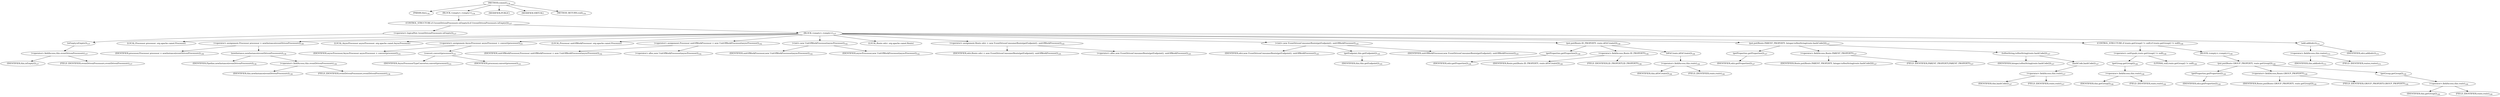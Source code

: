 digraph "commit" {  
"357" [label = <(METHOD,commit)<SUB>134</SUB>> ]
"24" [label = <(PARAM,this)<SUB>134</SUB>> ]
"358" [label = <(BLOCK,&lt;empty&gt;,&lt;empty&gt;)<SUB>134</SUB>> ]
"359" [label = <(CONTROL_STRUCTURE,if (!eventDrivenProcessors.isEmpty()),if (!eventDrivenProcessors.isEmpty()))<SUB>137</SUB>> ]
"360" [label = <(&lt;operator&gt;.logicalNot,!eventDrivenProcessors.isEmpty())<SUB>137</SUB>> ]
"361" [label = <(isEmpty,isEmpty())<SUB>137</SUB>> ]
"362" [label = <(&lt;operator&gt;.fieldAccess,this.eventDrivenProcessors)<SUB>137</SUB>> ]
"363" [label = <(IDENTIFIER,this,isEmpty())<SUB>137</SUB>> ]
"364" [label = <(FIELD_IDENTIFIER,eventDrivenProcessors,eventDrivenProcessors)<SUB>137</SUB>> ]
"365" [label = <(BLOCK,&lt;empty&gt;,&lt;empty&gt;)<SUB>137</SUB>> ]
"366" [label = <(LOCAL,Processor processor: org.apache.camel.Processor)> ]
"367" [label = <(&lt;operator&gt;.assignment,Processor processor = newInstance(eventDrivenProcessors))<SUB>138</SUB>> ]
"368" [label = <(IDENTIFIER,processor,Processor processor = newInstance(eventDrivenProcessors))<SUB>138</SUB>> ]
"369" [label = <(newInstance,newInstance(eventDrivenProcessors))<SUB>138</SUB>> ]
"370" [label = <(IDENTIFIER,Pipeline,newInstance(eventDrivenProcessors))<SUB>138</SUB>> ]
"371" [label = <(&lt;operator&gt;.fieldAccess,this.eventDrivenProcessors)<SUB>138</SUB>> ]
"372" [label = <(IDENTIFIER,this,newInstance(eventDrivenProcessors))<SUB>138</SUB>> ]
"373" [label = <(FIELD_IDENTIFIER,eventDrivenProcessors,eventDrivenProcessors)<SUB>138</SUB>> ]
"374" [label = <(LOCAL,AsyncProcessor asyncProcessor: org.apache.camel.AsyncProcessor)> ]
"375" [label = <(&lt;operator&gt;.assignment,AsyncProcessor asyncProcessor = convert(processor))<SUB>141</SUB>> ]
"376" [label = <(IDENTIFIER,asyncProcessor,AsyncProcessor asyncProcessor = convert(processor))<SUB>141</SUB>> ]
"377" [label = <(convert,convert(processor))<SUB>141</SUB>> ]
"378" [label = <(IDENTIFIER,AsyncProcessorTypeConverter,convert(processor))<SUB>141</SUB>> ]
"379" [label = <(IDENTIFIER,processor,convert(processor))<SUB>141</SUB>> ]
"22" [label = <(LOCAL,Processor unitOfWorkProcessor: org.apache.camel.Processor)> ]
"380" [label = <(&lt;operator&gt;.assignment,Processor unitOfWorkProcessor = new UnitOfWorkProcessor(asyncProcessor))<SUB>142</SUB>> ]
"381" [label = <(IDENTIFIER,unitOfWorkProcessor,Processor unitOfWorkProcessor = new UnitOfWorkProcessor(asyncProcessor))<SUB>142</SUB>> ]
"382" [label = <(&lt;operator&gt;.alloc,new UnitOfWorkProcessor(asyncProcessor))<SUB>142</SUB>> ]
"383" [label = <(&lt;init&gt;,new UnitOfWorkProcessor(asyncProcessor))<SUB>142</SUB>> ]
"21" [label = <(IDENTIFIER,unitOfWorkProcessor,new UnitOfWorkProcessor(asyncProcessor))<SUB>142</SUB>> ]
"384" [label = <(IDENTIFIER,asyncProcessor,new UnitOfWorkProcessor(asyncProcessor))<SUB>142</SUB>> ]
"26" [label = <(LOCAL,Route edcr: org.apache.camel.Route)> ]
"385" [label = <(&lt;operator&gt;.assignment,Route edcr = new EventDrivenConsumerRoute(getEndpoint(), unitOfWorkProcessor))<SUB>145</SUB>> ]
"386" [label = <(IDENTIFIER,edcr,Route edcr = new EventDrivenConsumerRoute(getEndpoint(), unitOfWorkProcessor))<SUB>145</SUB>> ]
"387" [label = <(&lt;operator&gt;.alloc,new EventDrivenConsumerRoute(getEndpoint(), unitOfWorkProcessor))<SUB>145</SUB>> ]
"388" [label = <(&lt;init&gt;,new EventDrivenConsumerRoute(getEndpoint(), unitOfWorkProcessor))<SUB>145</SUB>> ]
"25" [label = <(IDENTIFIER,edcr,new EventDrivenConsumerRoute(getEndpoint(), unitOfWorkProcessor))<SUB>145</SUB>> ]
"389" [label = <(getEndpoint,this.getEndpoint())<SUB>145</SUB>> ]
"23" [label = <(IDENTIFIER,this,this.getEndpoint())<SUB>145</SUB>> ]
"390" [label = <(IDENTIFIER,unitOfWorkProcessor,new EventDrivenConsumerRoute(getEndpoint(), unitOfWorkProcessor))<SUB>145</SUB>> ]
"391" [label = <(put,put(Route.ID_PROPERTY, route.idOrCreate()))<SUB>146</SUB>> ]
"392" [label = <(getProperties,getProperties())<SUB>146</SUB>> ]
"393" [label = <(IDENTIFIER,edcr,getProperties())<SUB>146</SUB>> ]
"394" [label = <(&lt;operator&gt;.fieldAccess,Route.ID_PROPERTY)<SUB>146</SUB>> ]
"395" [label = <(IDENTIFIER,Route,put(Route.ID_PROPERTY, route.idOrCreate()))<SUB>146</SUB>> ]
"396" [label = <(FIELD_IDENTIFIER,ID_PROPERTY,ID_PROPERTY)<SUB>146</SUB>> ]
"397" [label = <(idOrCreate,idOrCreate())<SUB>146</SUB>> ]
"398" [label = <(&lt;operator&gt;.fieldAccess,this.route)<SUB>146</SUB>> ]
"399" [label = <(IDENTIFIER,this,idOrCreate())<SUB>146</SUB>> ]
"400" [label = <(FIELD_IDENTIFIER,route,route)<SUB>146</SUB>> ]
"401" [label = <(put,put(Route.PARENT_PROPERTY, Integer.toHexString(route.hashCode())))<SUB>147</SUB>> ]
"402" [label = <(getProperties,getProperties())<SUB>147</SUB>> ]
"403" [label = <(IDENTIFIER,edcr,getProperties())<SUB>147</SUB>> ]
"404" [label = <(&lt;operator&gt;.fieldAccess,Route.PARENT_PROPERTY)<SUB>147</SUB>> ]
"405" [label = <(IDENTIFIER,Route,put(Route.PARENT_PROPERTY, Integer.toHexString(route.hashCode())))<SUB>147</SUB>> ]
"406" [label = <(FIELD_IDENTIFIER,PARENT_PROPERTY,PARENT_PROPERTY)<SUB>147</SUB>> ]
"407" [label = <(toHexString,toHexString(route.hashCode()))<SUB>147</SUB>> ]
"408" [label = <(IDENTIFIER,Integer,toHexString(route.hashCode()))<SUB>147</SUB>> ]
"409" [label = <(hashCode,hashCode())<SUB>147</SUB>> ]
"410" [label = <(&lt;operator&gt;.fieldAccess,this.route)<SUB>147</SUB>> ]
"411" [label = <(IDENTIFIER,this,hashCode())<SUB>147</SUB>> ]
"412" [label = <(FIELD_IDENTIFIER,route,route)<SUB>147</SUB>> ]
"413" [label = <(CONTROL_STRUCTURE,if (route.getGroup() != null),if (route.getGroup() != null))<SUB>148</SUB>> ]
"414" [label = <(&lt;operator&gt;.notEquals,route.getGroup() != null)<SUB>148</SUB>> ]
"415" [label = <(getGroup,getGroup())<SUB>148</SUB>> ]
"416" [label = <(&lt;operator&gt;.fieldAccess,this.route)<SUB>148</SUB>> ]
"417" [label = <(IDENTIFIER,this,getGroup())<SUB>148</SUB>> ]
"418" [label = <(FIELD_IDENTIFIER,route,route)<SUB>148</SUB>> ]
"419" [label = <(LITERAL,null,route.getGroup() != null)<SUB>148</SUB>> ]
"420" [label = <(BLOCK,&lt;empty&gt;,&lt;empty&gt;)<SUB>148</SUB>> ]
"421" [label = <(put,put(Route.GROUP_PROPERTY, route.getGroup()))<SUB>149</SUB>> ]
"422" [label = <(getProperties,getProperties())<SUB>149</SUB>> ]
"423" [label = <(IDENTIFIER,edcr,getProperties())<SUB>149</SUB>> ]
"424" [label = <(&lt;operator&gt;.fieldAccess,Route.GROUP_PROPERTY)<SUB>149</SUB>> ]
"425" [label = <(IDENTIFIER,Route,put(Route.GROUP_PROPERTY, route.getGroup()))<SUB>149</SUB>> ]
"426" [label = <(FIELD_IDENTIFIER,GROUP_PROPERTY,GROUP_PROPERTY)<SUB>149</SUB>> ]
"427" [label = <(getGroup,getGroup())<SUB>149</SUB>> ]
"428" [label = <(&lt;operator&gt;.fieldAccess,this.route)<SUB>149</SUB>> ]
"429" [label = <(IDENTIFIER,this,getGroup())<SUB>149</SUB>> ]
"430" [label = <(FIELD_IDENTIFIER,route,route)<SUB>149</SUB>> ]
"431" [label = <(add,add(edcr))<SUB>151</SUB>> ]
"432" [label = <(&lt;operator&gt;.fieldAccess,this.routes)<SUB>151</SUB>> ]
"433" [label = <(IDENTIFIER,this,add(edcr))<SUB>151</SUB>> ]
"434" [label = <(FIELD_IDENTIFIER,routes,routes)<SUB>151</SUB>> ]
"435" [label = <(IDENTIFIER,edcr,add(edcr))<SUB>151</SUB>> ]
"436" [label = <(MODIFIER,PUBLIC)> ]
"437" [label = <(MODIFIER,VIRTUAL)> ]
"438" [label = <(METHOD_RETURN,void)<SUB>134</SUB>> ]
  "357" -> "24" 
  "357" -> "358" 
  "357" -> "436" 
  "357" -> "437" 
  "357" -> "438" 
  "358" -> "359" 
  "359" -> "360" 
  "359" -> "365" 
  "360" -> "361" 
  "361" -> "362" 
  "362" -> "363" 
  "362" -> "364" 
  "365" -> "366" 
  "365" -> "367" 
  "365" -> "374" 
  "365" -> "375" 
  "365" -> "22" 
  "365" -> "380" 
  "365" -> "383" 
  "365" -> "26" 
  "365" -> "385" 
  "365" -> "388" 
  "365" -> "391" 
  "365" -> "401" 
  "365" -> "413" 
  "365" -> "431" 
  "367" -> "368" 
  "367" -> "369" 
  "369" -> "370" 
  "369" -> "371" 
  "371" -> "372" 
  "371" -> "373" 
  "375" -> "376" 
  "375" -> "377" 
  "377" -> "378" 
  "377" -> "379" 
  "380" -> "381" 
  "380" -> "382" 
  "383" -> "21" 
  "383" -> "384" 
  "385" -> "386" 
  "385" -> "387" 
  "388" -> "25" 
  "388" -> "389" 
  "388" -> "390" 
  "389" -> "23" 
  "391" -> "392" 
  "391" -> "394" 
  "391" -> "397" 
  "392" -> "393" 
  "394" -> "395" 
  "394" -> "396" 
  "397" -> "398" 
  "398" -> "399" 
  "398" -> "400" 
  "401" -> "402" 
  "401" -> "404" 
  "401" -> "407" 
  "402" -> "403" 
  "404" -> "405" 
  "404" -> "406" 
  "407" -> "408" 
  "407" -> "409" 
  "409" -> "410" 
  "410" -> "411" 
  "410" -> "412" 
  "413" -> "414" 
  "413" -> "420" 
  "414" -> "415" 
  "414" -> "419" 
  "415" -> "416" 
  "416" -> "417" 
  "416" -> "418" 
  "420" -> "421" 
  "421" -> "422" 
  "421" -> "424" 
  "421" -> "427" 
  "422" -> "423" 
  "424" -> "425" 
  "424" -> "426" 
  "427" -> "428" 
  "428" -> "429" 
  "428" -> "430" 
  "431" -> "432" 
  "431" -> "435" 
  "432" -> "433" 
  "432" -> "434" 
}
